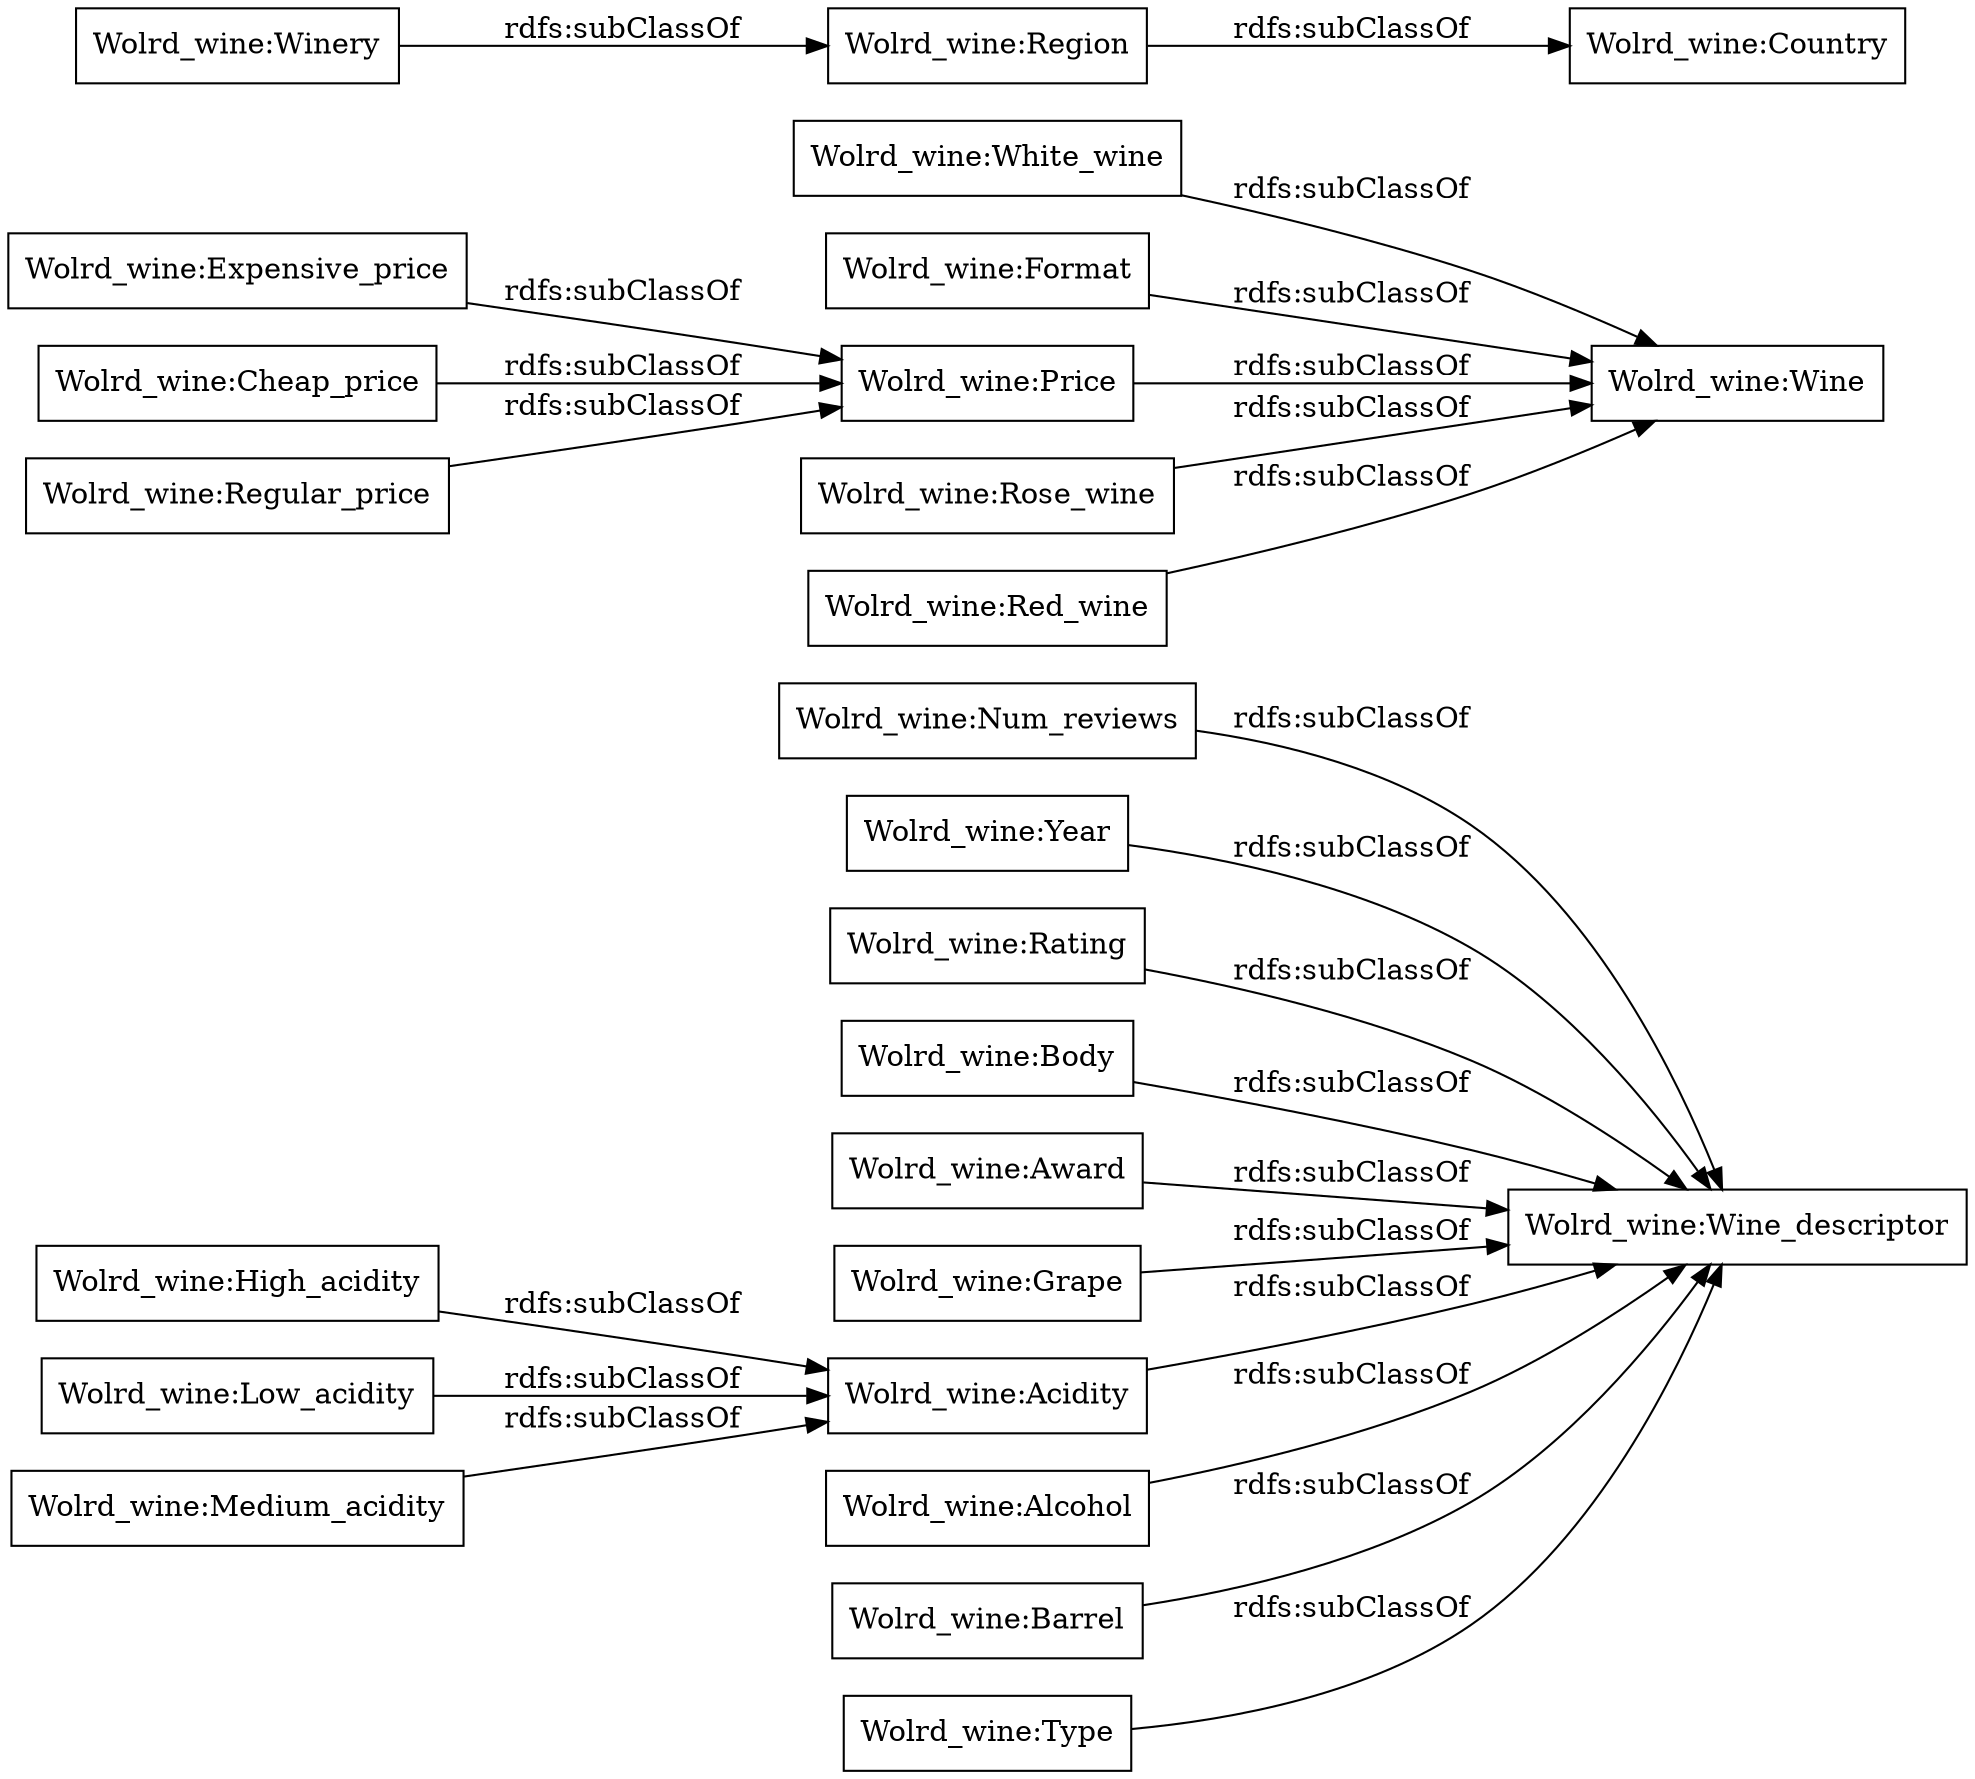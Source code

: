 digraph ar2dtool_diagram { 
rankdir=LR;
size="1000"
node [shape = rectangle, color="black"]; "Wolrd_wine:Num_reviews" "Wolrd_wine:Year" "Wolrd_wine:Rating" "Wolrd_wine:White_wine" "Wolrd_wine:Format" "Wolrd_wine:Wine" "Wolrd_wine:Body" "Wolrd_wine:Award" "Wolrd_wine:Grape" "Wolrd_wine:Expensive_price" "Wolrd_wine:High_acidity" "Wolrd_wine:Wine_descriptor" "Wolrd_wine:Winery" "Wolrd_wine:Acidity" "Wolrd_wine:Price" "Wolrd_wine:Alcohol" "Wolrd_wine:Rose_wine" "Wolrd_wine:Cheap_price" "Wolrd_wine:Country" "Wolrd_wine:Low_acidity" "Wolrd_wine:Regular_price" "Wolrd_wine:Barrel" "Wolrd_wine:Type" "Wolrd_wine:Region" "Wolrd_wine:Red_wine" "Wolrd_wine:Medium_acidity" ; /*classes style*/
	"Wolrd_wine:Barrel" -> "Wolrd_wine:Wine_descriptor" [ label = "rdfs:subClassOf" ];
	"Wolrd_wine:Alcohol" -> "Wolrd_wine:Wine_descriptor" [ label = "rdfs:subClassOf" ];
	"Wolrd_wine:High_acidity" -> "Wolrd_wine:Acidity" [ label = "rdfs:subClassOf" ];
	"Wolrd_wine:Medium_acidity" -> "Wolrd_wine:Acidity" [ label = "rdfs:subClassOf" ];
	"Wolrd_wine:Body" -> "Wolrd_wine:Wine_descriptor" [ label = "rdfs:subClassOf" ];
	"Wolrd_wine:Num_reviews" -> "Wolrd_wine:Wine_descriptor" [ label = "rdfs:subClassOf" ];
	"Wolrd_wine:White_wine" -> "Wolrd_wine:Wine" [ label = "rdfs:subClassOf" ];
	"Wolrd_wine:Regular_price" -> "Wolrd_wine:Price" [ label = "rdfs:subClassOf" ];
	"Wolrd_wine:Year" -> "Wolrd_wine:Wine_descriptor" [ label = "rdfs:subClassOf" ];
	"Wolrd_wine:Acidity" -> "Wolrd_wine:Wine_descriptor" [ label = "rdfs:subClassOf" ];
	"Wolrd_wine:Rose_wine" -> "Wolrd_wine:Wine" [ label = "rdfs:subClassOf" ];
	"Wolrd_wine:Expensive_price" -> "Wolrd_wine:Price" [ label = "rdfs:subClassOf" ];
	"Wolrd_wine:Grape" -> "Wolrd_wine:Wine_descriptor" [ label = "rdfs:subClassOf" ];
	"Wolrd_wine:Red_wine" -> "Wolrd_wine:Wine" [ label = "rdfs:subClassOf" ];
	"Wolrd_wine:Winery" -> "Wolrd_wine:Region" [ label = "rdfs:subClassOf" ];
	"Wolrd_wine:Region" -> "Wolrd_wine:Country" [ label = "rdfs:subClassOf" ];
	"Wolrd_wine:Cheap_price" -> "Wolrd_wine:Price" [ label = "rdfs:subClassOf" ];
	"Wolrd_wine:Price" -> "Wolrd_wine:Wine" [ label = "rdfs:subClassOf" ];
	"Wolrd_wine:Low_acidity" -> "Wolrd_wine:Acidity" [ label = "rdfs:subClassOf" ];
	"Wolrd_wine:Type" -> "Wolrd_wine:Wine_descriptor" [ label = "rdfs:subClassOf" ];
	"Wolrd_wine:Rating" -> "Wolrd_wine:Wine_descriptor" [ label = "rdfs:subClassOf" ];
	"Wolrd_wine:Format" -> "Wolrd_wine:Wine" [ label = "rdfs:subClassOf" ];
	"Wolrd_wine:Award" -> "Wolrd_wine:Wine_descriptor" [ label = "rdfs:subClassOf" ];

}
